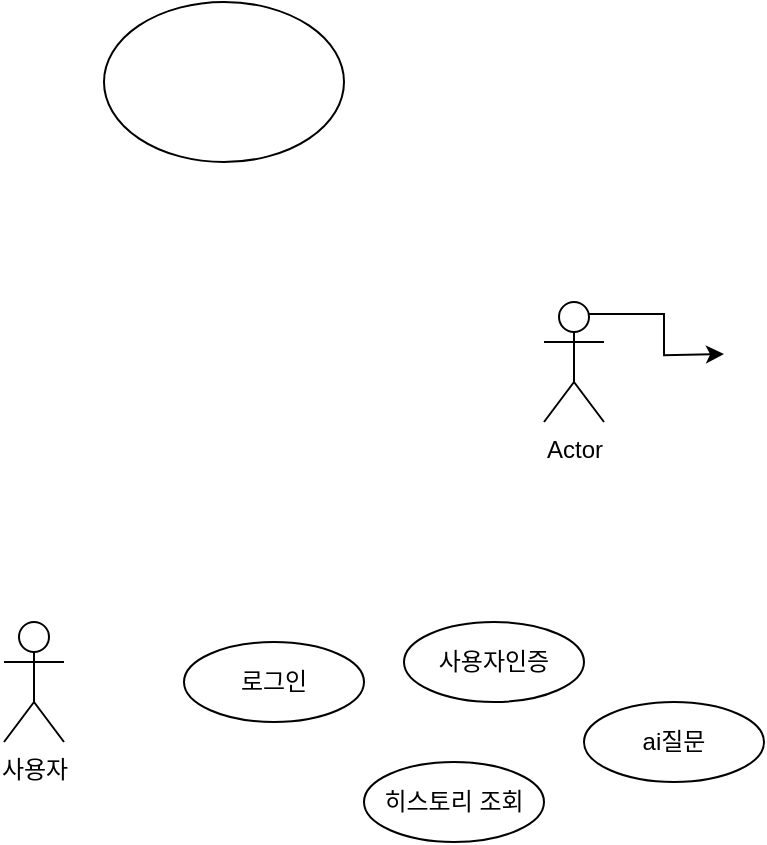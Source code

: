 <mxfile version="26.2.13">
  <diagram name="페이지-1" id="MN5EwI8C19eY58HCWF1L">
    <mxGraphModel dx="497" dy="268" grid="1" gridSize="10" guides="1" tooltips="1" connect="1" arrows="1" fold="1" page="1" pageScale="1" pageWidth="827" pageHeight="1169" math="0" shadow="0">
      <root>
        <mxCell id="0" />
        <mxCell id="1" parent="0" />
        <mxCell id="iIl0eZnWdM4VAxszSEOy-1" value="" style="ellipse;whiteSpace=wrap;html=1;" parent="1" vertex="1">
          <mxGeometry x="130" y="120" width="120" height="80" as="geometry" />
        </mxCell>
        <mxCell id="iIl0eZnWdM4VAxszSEOy-6" style="edgeStyle=orthogonalEdgeStyle;rounded=0;orthogonalLoop=1;jettySize=auto;html=1;exitX=0.75;exitY=0.1;exitDx=0;exitDy=0;exitPerimeter=0;" parent="1" source="iIl0eZnWdM4VAxszSEOy-5" edge="1">
          <mxGeometry relative="1" as="geometry">
            <mxPoint x="440" y="296.059" as="targetPoint" />
          </mxGeometry>
        </mxCell>
        <mxCell id="iIl0eZnWdM4VAxszSEOy-5" value="Actor" style="shape=umlActor;verticalLabelPosition=bottom;verticalAlign=top;html=1;outlineConnect=0;" parent="1" vertex="1">
          <mxGeometry x="350" y="270" width="30" height="60" as="geometry" />
        </mxCell>
        <mxCell id="KieflmNJ7JjYXTiCyG3P-1" value="사용자" style="shape=umlActor;verticalLabelPosition=bottom;verticalAlign=top;html=1;outlineConnect=0;" vertex="1" parent="1">
          <mxGeometry x="80" y="430" width="30" height="60" as="geometry" />
        </mxCell>
        <mxCell id="KieflmNJ7JjYXTiCyG3P-4" value="로그인" style="ellipse;whiteSpace=wrap;html=1;" vertex="1" parent="1">
          <mxGeometry x="170" y="440" width="90" height="40" as="geometry" />
        </mxCell>
        <mxCell id="KieflmNJ7JjYXTiCyG3P-5" value="사용자인증" style="ellipse;whiteSpace=wrap;html=1;" vertex="1" parent="1">
          <mxGeometry x="280" y="430" width="90" height="40" as="geometry" />
        </mxCell>
        <mxCell id="KieflmNJ7JjYXTiCyG3P-6" value="히스토리 조회" style="ellipse;whiteSpace=wrap;html=1;" vertex="1" parent="1">
          <mxGeometry x="260" y="500" width="90" height="40" as="geometry" />
        </mxCell>
        <mxCell id="KieflmNJ7JjYXTiCyG3P-7" value="ai질문" style="ellipse;whiteSpace=wrap;html=1;" vertex="1" parent="1">
          <mxGeometry x="370" y="470" width="90" height="40" as="geometry" />
        </mxCell>
      </root>
    </mxGraphModel>
  </diagram>
</mxfile>
